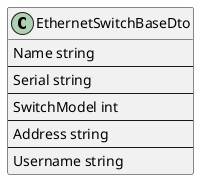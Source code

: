 @startuml EthernetSwitchBaseDto

class EthernetSwitchBaseDto {
    Name string
    --
    Serial string
    --
    SwitchModel int
    --
    Address string
    --
    Username string
}

@enduml